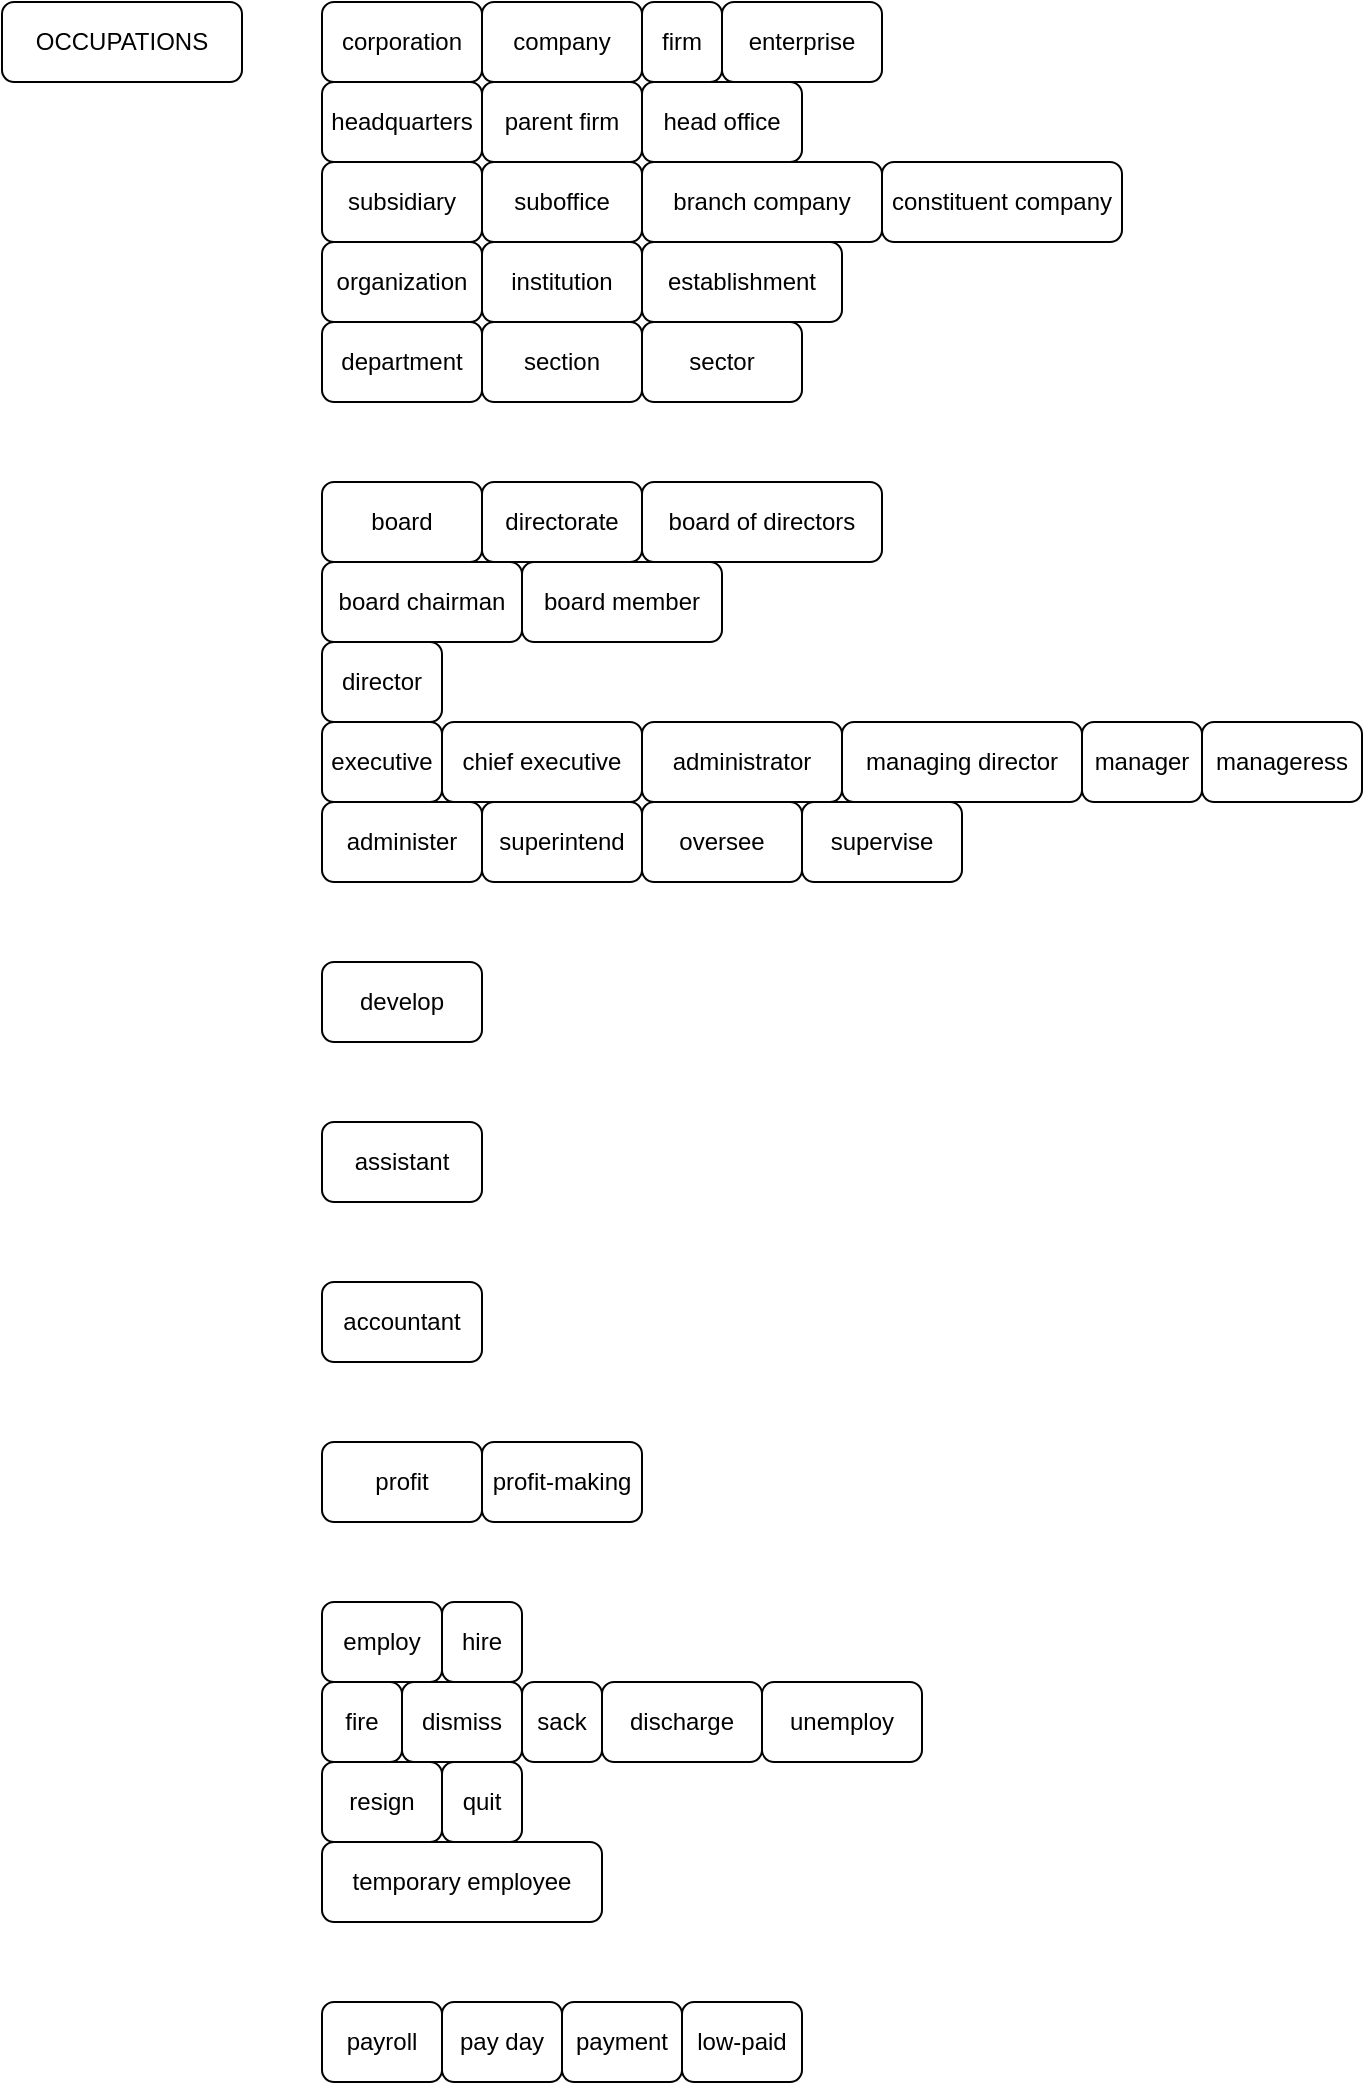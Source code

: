 <mxfile version="24.4.13" type="github">
  <diagram name="第 1 页" id="B8NXhtIKuSjFqZoY_9ro">
    <mxGraphModel dx="1221" dy="725" grid="1" gridSize="10" guides="1" tooltips="1" connect="1" arrows="1" fold="1" page="0" pageScale="1" pageWidth="827" pageHeight="1169" math="0" shadow="0">
      <root>
        <mxCell id="0" />
        <mxCell id="1" parent="0" />
        <mxCell id="MAq56R4eppQDdvhyTCYg-1" value="OCCUPATIONS" style="rounded=1;whiteSpace=wrap;html=1;" vertex="1" parent="1">
          <mxGeometry x="40" y="120" width="120" height="40" as="geometry" />
        </mxCell>
        <mxCell id="MAq56R4eppQDdvhyTCYg-2" value="payroll" style="rounded=1;whiteSpace=wrap;html=1;" vertex="1" parent="1">
          <mxGeometry x="200" y="1120" width="60" height="40" as="geometry" />
        </mxCell>
        <mxCell id="MAq56R4eppQDdvhyTCYg-3" value="pay day" style="rounded=1;whiteSpace=wrap;html=1;" vertex="1" parent="1">
          <mxGeometry x="260" y="1120" width="60" height="40" as="geometry" />
        </mxCell>
        <mxCell id="MAq56R4eppQDdvhyTCYg-4" value="payment" style="rounded=1;whiteSpace=wrap;html=1;" vertex="1" parent="1">
          <mxGeometry x="320" y="1120" width="60" height="40" as="geometry" />
        </mxCell>
        <mxCell id="MAq56R4eppQDdvhyTCYg-5" value="low-paid" style="rounded=1;whiteSpace=wrap;html=1;" vertex="1" parent="1">
          <mxGeometry x="380" y="1120" width="60" height="40" as="geometry" />
        </mxCell>
        <mxCell id="MAq56R4eppQDdvhyTCYg-6" value="corporation" style="rounded=1;whiteSpace=wrap;html=1;" vertex="1" parent="1">
          <mxGeometry x="200" y="120" width="80" height="40" as="geometry" />
        </mxCell>
        <mxCell id="MAq56R4eppQDdvhyTCYg-7" value="company" style="rounded=1;whiteSpace=wrap;html=1;" vertex="1" parent="1">
          <mxGeometry x="280" y="120" width="80" height="40" as="geometry" />
        </mxCell>
        <mxCell id="MAq56R4eppQDdvhyTCYg-8" value="firm" style="rounded=1;whiteSpace=wrap;html=1;" vertex="1" parent="1">
          <mxGeometry x="360" y="120" width="40" height="40" as="geometry" />
        </mxCell>
        <mxCell id="MAq56R4eppQDdvhyTCYg-10" value="enterprise" style="rounded=1;whiteSpace=wrap;html=1;" vertex="1" parent="1">
          <mxGeometry x="400" y="120" width="80" height="40" as="geometry" />
        </mxCell>
        <mxCell id="MAq56R4eppQDdvhyTCYg-11" value="headquarters" style="rounded=1;whiteSpace=wrap;html=1;" vertex="1" parent="1">
          <mxGeometry x="200" y="160" width="80" height="40" as="geometry" />
        </mxCell>
        <mxCell id="MAq56R4eppQDdvhyTCYg-12" value="parent firm" style="rounded=1;whiteSpace=wrap;html=1;" vertex="1" parent="1">
          <mxGeometry x="280" y="160" width="80" height="40" as="geometry" />
        </mxCell>
        <mxCell id="MAq56R4eppQDdvhyTCYg-13" value="head office" style="rounded=1;whiteSpace=wrap;html=1;" vertex="1" parent="1">
          <mxGeometry x="360" y="160" width="80" height="40" as="geometry" />
        </mxCell>
        <mxCell id="MAq56R4eppQDdvhyTCYg-14" value="subsidiary" style="rounded=1;whiteSpace=wrap;html=1;" vertex="1" parent="1">
          <mxGeometry x="200" y="200" width="80" height="40" as="geometry" />
        </mxCell>
        <mxCell id="MAq56R4eppQDdvhyTCYg-15" value="suboffice" style="rounded=1;whiteSpace=wrap;html=1;" vertex="1" parent="1">
          <mxGeometry x="280" y="200" width="80" height="40" as="geometry" />
        </mxCell>
        <mxCell id="MAq56R4eppQDdvhyTCYg-16" value="branch company" style="rounded=1;whiteSpace=wrap;html=1;" vertex="1" parent="1">
          <mxGeometry x="360" y="200" width="120" height="40" as="geometry" />
        </mxCell>
        <mxCell id="MAq56R4eppQDdvhyTCYg-17" value="constituent company" style="rounded=1;whiteSpace=wrap;html=1;" vertex="1" parent="1">
          <mxGeometry x="480" y="200" width="120" height="40" as="geometry" />
        </mxCell>
        <mxCell id="MAq56R4eppQDdvhyTCYg-18" value="organization" style="rounded=1;whiteSpace=wrap;html=1;" vertex="1" parent="1">
          <mxGeometry x="200" y="240" width="80" height="40" as="geometry" />
        </mxCell>
        <mxCell id="MAq56R4eppQDdvhyTCYg-19" value="institution" style="rounded=1;whiteSpace=wrap;html=1;" vertex="1" parent="1">
          <mxGeometry x="280" y="240" width="80" height="40" as="geometry" />
        </mxCell>
        <mxCell id="MAq56R4eppQDdvhyTCYg-20" value="establishment" style="rounded=1;whiteSpace=wrap;html=1;" vertex="1" parent="1">
          <mxGeometry x="360" y="240" width="100" height="40" as="geometry" />
        </mxCell>
        <mxCell id="MAq56R4eppQDdvhyTCYg-21" value="department" style="rounded=1;whiteSpace=wrap;html=1;" vertex="1" parent="1">
          <mxGeometry x="200" y="280" width="80" height="40" as="geometry" />
        </mxCell>
        <mxCell id="MAq56R4eppQDdvhyTCYg-22" value="section" style="rounded=1;whiteSpace=wrap;html=1;" vertex="1" parent="1">
          <mxGeometry x="280" y="280" width="80" height="40" as="geometry" />
        </mxCell>
        <mxCell id="MAq56R4eppQDdvhyTCYg-23" value="sector" style="rounded=1;whiteSpace=wrap;html=1;" vertex="1" parent="1">
          <mxGeometry x="360" y="280" width="80" height="40" as="geometry" />
        </mxCell>
        <mxCell id="MAq56R4eppQDdvhyTCYg-24" value="board" style="rounded=1;whiteSpace=wrap;html=1;" vertex="1" parent="1">
          <mxGeometry x="200" y="360" width="80" height="40" as="geometry" />
        </mxCell>
        <mxCell id="MAq56R4eppQDdvhyTCYg-25" value="directorate" style="rounded=1;whiteSpace=wrap;html=1;" vertex="1" parent="1">
          <mxGeometry x="280" y="360" width="80" height="40" as="geometry" />
        </mxCell>
        <mxCell id="MAq56R4eppQDdvhyTCYg-26" value="board chairman" style="rounded=1;whiteSpace=wrap;html=1;" vertex="1" parent="1">
          <mxGeometry x="200" y="400" width="100" height="40" as="geometry" />
        </mxCell>
        <mxCell id="MAq56R4eppQDdvhyTCYg-27" value="board member" style="rounded=1;whiteSpace=wrap;html=1;" vertex="1" parent="1">
          <mxGeometry x="300" y="400" width="100" height="40" as="geometry" />
        </mxCell>
        <mxCell id="MAq56R4eppQDdvhyTCYg-28" value="director" style="rounded=1;whiteSpace=wrap;html=1;" vertex="1" parent="1">
          <mxGeometry x="200" y="440" width="60" height="40" as="geometry" />
        </mxCell>
        <mxCell id="MAq56R4eppQDdvhyTCYg-29" value="board of directors" style="rounded=1;whiteSpace=wrap;html=1;" vertex="1" parent="1">
          <mxGeometry x="360" y="360" width="120" height="40" as="geometry" />
        </mxCell>
        <mxCell id="MAq56R4eppQDdvhyTCYg-30" value="executive" style="rounded=1;whiteSpace=wrap;html=1;" vertex="1" parent="1">
          <mxGeometry x="200" y="480" width="60" height="40" as="geometry" />
        </mxCell>
        <mxCell id="MAq56R4eppQDdvhyTCYg-31" value="chief executive" style="rounded=1;whiteSpace=wrap;html=1;" vertex="1" parent="1">
          <mxGeometry x="260" y="480" width="100" height="40" as="geometry" />
        </mxCell>
        <mxCell id="MAq56R4eppQDdvhyTCYg-32" value="administrator" style="rounded=1;whiteSpace=wrap;html=1;" vertex="1" parent="1">
          <mxGeometry x="360" y="480" width="100" height="40" as="geometry" />
        </mxCell>
        <mxCell id="MAq56R4eppQDdvhyTCYg-33" value="managing director" style="rounded=1;whiteSpace=wrap;html=1;" vertex="1" parent="1">
          <mxGeometry x="460" y="480" width="120" height="40" as="geometry" />
        </mxCell>
        <mxCell id="MAq56R4eppQDdvhyTCYg-34" value="manager" style="rounded=1;whiteSpace=wrap;html=1;" vertex="1" parent="1">
          <mxGeometry x="580" y="480" width="60" height="40" as="geometry" />
        </mxCell>
        <mxCell id="MAq56R4eppQDdvhyTCYg-35" value="manageress" style="rounded=1;whiteSpace=wrap;html=1;" vertex="1" parent="1">
          <mxGeometry x="640" y="480" width="80" height="40" as="geometry" />
        </mxCell>
        <mxCell id="MAq56R4eppQDdvhyTCYg-36" value="administer" style="rounded=1;whiteSpace=wrap;html=1;" vertex="1" parent="1">
          <mxGeometry x="200" y="520" width="80" height="40" as="geometry" />
        </mxCell>
        <mxCell id="MAq56R4eppQDdvhyTCYg-37" value="superintend" style="rounded=1;whiteSpace=wrap;html=1;" vertex="1" parent="1">
          <mxGeometry x="280" y="520" width="80" height="40" as="geometry" />
        </mxCell>
        <mxCell id="MAq56R4eppQDdvhyTCYg-38" value="oversee" style="rounded=1;whiteSpace=wrap;html=1;" vertex="1" parent="1">
          <mxGeometry x="360" y="520" width="80" height="40" as="geometry" />
        </mxCell>
        <mxCell id="MAq56R4eppQDdvhyTCYg-39" value="supervise" style="rounded=1;whiteSpace=wrap;html=1;" vertex="1" parent="1">
          <mxGeometry x="440" y="520" width="80" height="40" as="geometry" />
        </mxCell>
        <mxCell id="MAq56R4eppQDdvhyTCYg-40" value="develop" style="rounded=1;whiteSpace=wrap;html=1;" vertex="1" parent="1">
          <mxGeometry x="200" y="600" width="80" height="40" as="geometry" />
        </mxCell>
        <mxCell id="MAq56R4eppQDdvhyTCYg-41" value="assistant" style="rounded=1;whiteSpace=wrap;html=1;" vertex="1" parent="1">
          <mxGeometry x="200" y="680" width="80" height="40" as="geometry" />
        </mxCell>
        <mxCell id="MAq56R4eppQDdvhyTCYg-42" value="accountant" style="rounded=1;whiteSpace=wrap;html=1;" vertex="1" parent="1">
          <mxGeometry x="200" y="760" width="80" height="40" as="geometry" />
        </mxCell>
        <mxCell id="MAq56R4eppQDdvhyTCYg-43" value="profit" style="rounded=1;whiteSpace=wrap;html=1;" vertex="1" parent="1">
          <mxGeometry x="200" y="840" width="80" height="40" as="geometry" />
        </mxCell>
        <mxCell id="MAq56R4eppQDdvhyTCYg-44" value="profit-making" style="rounded=1;whiteSpace=wrap;html=1;" vertex="1" parent="1">
          <mxGeometry x="280" y="840" width="80" height="40" as="geometry" />
        </mxCell>
        <mxCell id="MAq56R4eppQDdvhyTCYg-45" value="employ" style="rounded=1;whiteSpace=wrap;html=1;" vertex="1" parent="1">
          <mxGeometry x="200" y="920" width="60" height="40" as="geometry" />
        </mxCell>
        <mxCell id="MAq56R4eppQDdvhyTCYg-46" value="hire" style="rounded=1;whiteSpace=wrap;html=1;" vertex="1" parent="1">
          <mxGeometry x="260" y="920" width="40" height="40" as="geometry" />
        </mxCell>
        <mxCell id="MAq56R4eppQDdvhyTCYg-47" value="fire" style="rounded=1;whiteSpace=wrap;html=1;" vertex="1" parent="1">
          <mxGeometry x="200" y="960" width="40" height="40" as="geometry" />
        </mxCell>
        <mxCell id="MAq56R4eppQDdvhyTCYg-48" value="dismiss" style="rounded=1;whiteSpace=wrap;html=1;" vertex="1" parent="1">
          <mxGeometry x="240" y="960" width="60" height="40" as="geometry" />
        </mxCell>
        <mxCell id="MAq56R4eppQDdvhyTCYg-49" value="sack" style="rounded=1;whiteSpace=wrap;html=1;" vertex="1" parent="1">
          <mxGeometry x="300" y="960" width="40" height="40" as="geometry" />
        </mxCell>
        <mxCell id="MAq56R4eppQDdvhyTCYg-50" value="discharge" style="rounded=1;whiteSpace=wrap;html=1;" vertex="1" parent="1">
          <mxGeometry x="340" y="960" width="80" height="40" as="geometry" />
        </mxCell>
        <mxCell id="MAq56R4eppQDdvhyTCYg-51" value="unemploy" style="rounded=1;whiteSpace=wrap;html=1;" vertex="1" parent="1">
          <mxGeometry x="420" y="960" width="80" height="40" as="geometry" />
        </mxCell>
        <mxCell id="MAq56R4eppQDdvhyTCYg-52" value="resign" style="rounded=1;whiteSpace=wrap;html=1;" vertex="1" parent="1">
          <mxGeometry x="200" y="1000" width="60" height="40" as="geometry" />
        </mxCell>
        <mxCell id="MAq56R4eppQDdvhyTCYg-53" value="temporary employee" style="rounded=1;whiteSpace=wrap;html=1;" vertex="1" parent="1">
          <mxGeometry x="200" y="1040" width="140" height="40" as="geometry" />
        </mxCell>
        <mxCell id="MAq56R4eppQDdvhyTCYg-54" value="quit" style="rounded=1;whiteSpace=wrap;html=1;" vertex="1" parent="1">
          <mxGeometry x="260" y="1000" width="40" height="40" as="geometry" />
        </mxCell>
      </root>
    </mxGraphModel>
  </diagram>
</mxfile>
